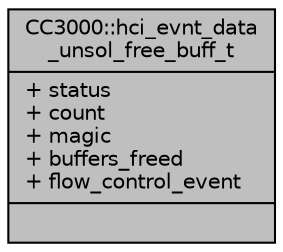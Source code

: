 digraph "CC3000::hci_evnt_data_unsol_free_buff_t"
{
  edge [fontname="Helvetica",fontsize="10",labelfontname="Helvetica",labelfontsize="10"];
  node [fontname="Helvetica",fontsize="10",shape=record];
  Node1 [label="{CC3000::hci_evnt_data\l_unsol_free_buff_t\n|+ status\l+ count\l+ magic\l+ buffers_freed\l+ flow_control_event\l|}",height=0.2,width=0.4,color="black", fillcolor="grey75", style="filled", fontcolor="black"];
}
